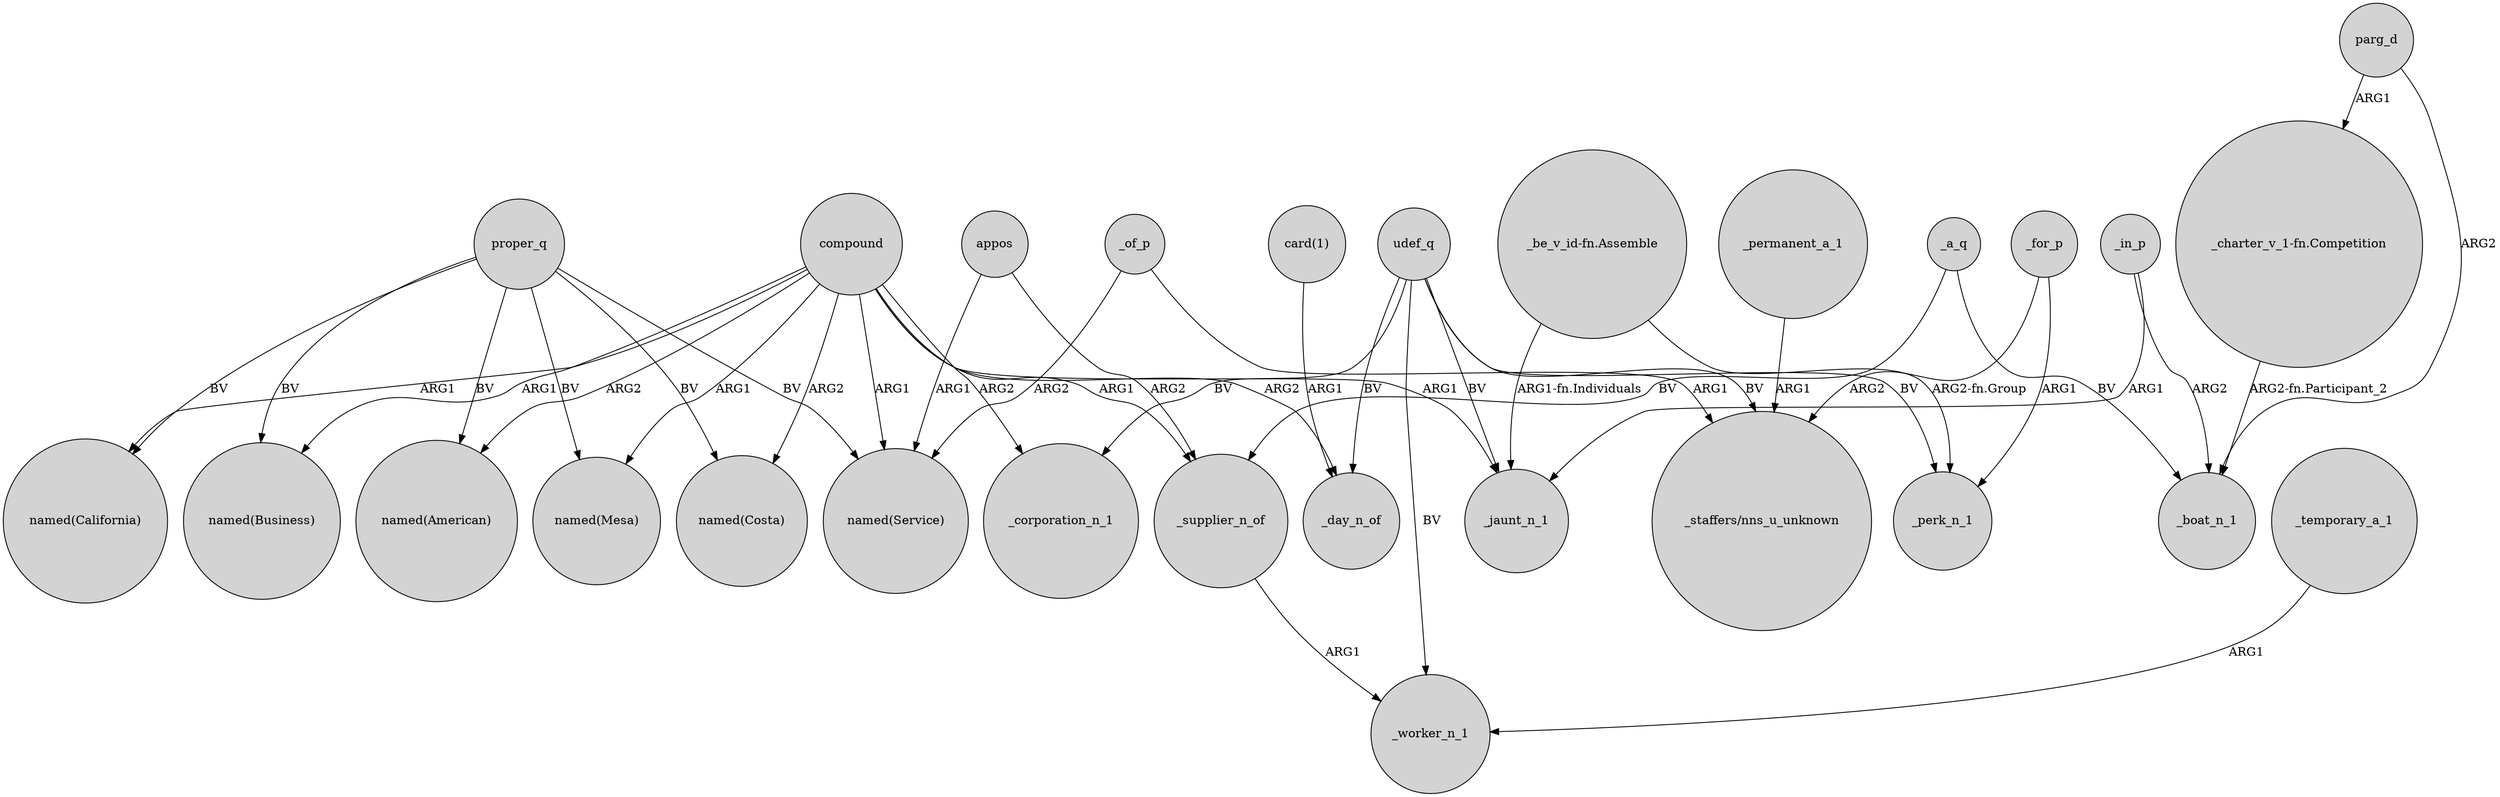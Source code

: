 digraph {
	node [shape=circle style=filled]
	appos -> "named(Service)" [label=ARG1]
	proper_q -> "named(Business)" [label=BV]
	_for_p -> "_staffers/nns_u_unknown" [label=ARG2]
	_permanent_a_1 -> "_staffers/nns_u_unknown" [label=ARG1]
	_temporary_a_1 -> _worker_n_1 [label=ARG1]
	compound -> _day_n_of [label=ARG2]
	_of_p -> "named(Service)" [label=ARG2]
	udef_q -> "_staffers/nns_u_unknown" [label=BV]
	compound -> "named(Costa)" [label=ARG2]
	_supplier_n_of -> _worker_n_1 [label=ARG1]
	proper_q -> "named(Service)" [label=BV]
	"_charter_v_1-fn.Competition" -> _boat_n_1 [label="ARG2-fn.Participant_2"]
	parg_d -> _boat_n_1 [label=ARG2]
	udef_q -> _day_n_of [label=BV]
	compound -> "named(Service)" [label=ARG1]
	_a_q -> _supplier_n_of [label=BV]
	compound -> _jaunt_n_1 [label=ARG1]
	udef_q -> _worker_n_1 [label=BV]
	"_be_v_id-fn.Assemble" -> _jaunt_n_1 [label="ARG1-fn.Individuals"]
	compound -> _supplier_n_of [label=ARG1]
	_in_p -> _boat_n_1 [label=ARG2]
	udef_q -> _perk_n_1 [label=BV]
	"card(1)" -> _day_n_of [label=ARG1]
	udef_q -> _jaunt_n_1 [label=BV]
	_of_p -> "_staffers/nns_u_unknown" [label=ARG1]
	proper_q -> "named(Costa)" [label=BV]
	_for_p -> _perk_n_1 [label=ARG1]
	compound -> _corporation_n_1 [label=ARG2]
	udef_q -> _corporation_n_1 [label=BV]
	compound -> "named(Business)" [label=ARG1]
	compound -> "named(California)" [label=ARG1]
	compound -> "named(American)" [label=ARG2]
	_in_p -> _jaunt_n_1 [label=ARG1]
	proper_q -> "named(California)" [label=BV]
	proper_q -> "named(Mesa)" [label=BV]
	proper_q -> "named(American)" [label=BV]
	_a_q -> _boat_n_1 [label=BV]
	"_be_v_id-fn.Assemble" -> _perk_n_1 [label="ARG2-fn.Group"]
	compound -> "named(Mesa)" [label=ARG1]
	parg_d -> "_charter_v_1-fn.Competition" [label=ARG1]
	appos -> _supplier_n_of [label=ARG2]
}
